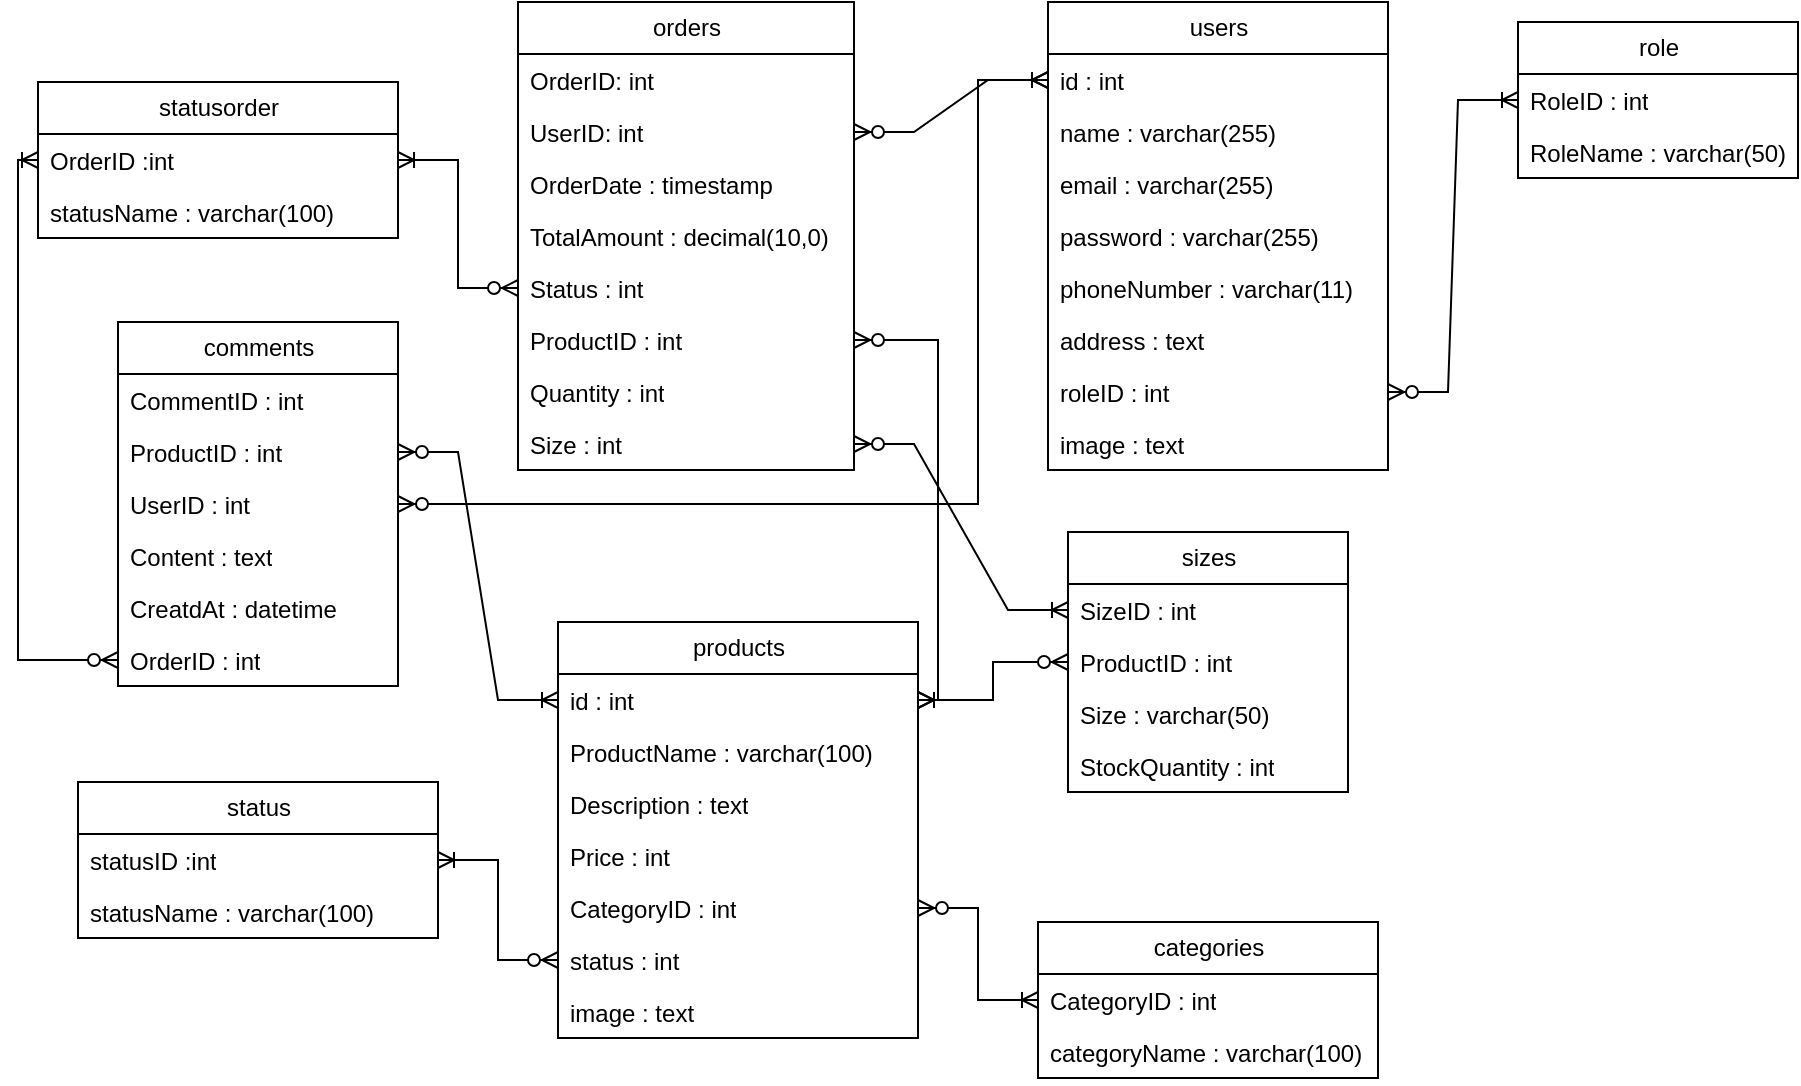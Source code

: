 <mxfile version="25.0.1">
  <diagram name="Page-1" id="hGzVFW15qOxzOIAsznC4">
    <mxGraphModel dx="1167" dy="632" grid="1" gridSize="10" guides="1" tooltips="1" connect="1" arrows="1" fold="1" page="1" pageScale="1" pageWidth="850" pageHeight="1100" background="#ffffff" math="0" shadow="0">
      <root>
        <mxCell id="0" />
        <mxCell id="1" parent="0" />
        <mxCell id="VLxWvRIEvz5_RPVV5BwK-1" value="products" style="swimlane;fontStyle=0;childLayout=stackLayout;horizontal=1;startSize=26;fillColor=none;horizontalStack=0;resizeParent=1;resizeParentMax=0;resizeLast=0;collapsible=1;marginBottom=0;html=1;" vertex="1" parent="1">
          <mxGeometry x="300" y="530" width="180" height="208" as="geometry">
            <mxRectangle x="-810" y="570" width="90" height="30" as="alternateBounds" />
          </mxGeometry>
        </mxCell>
        <mxCell id="VLxWvRIEvz5_RPVV5BwK-2" value="id : int" style="text;strokeColor=none;fillColor=none;align=left;verticalAlign=top;spacingLeft=4;spacingRight=4;overflow=hidden;rotatable=0;points=[[0,0.5],[1,0.5]];portConstraint=eastwest;whiteSpace=wrap;html=1;" vertex="1" parent="VLxWvRIEvz5_RPVV5BwK-1">
          <mxGeometry y="26" width="180" height="26" as="geometry" />
        </mxCell>
        <mxCell id="VLxWvRIEvz5_RPVV5BwK-3" value="ProductName : varchar(100)" style="text;strokeColor=none;fillColor=none;align=left;verticalAlign=top;spacingLeft=4;spacingRight=4;overflow=hidden;rotatable=0;points=[[0,0.5],[1,0.5]];portConstraint=eastwest;whiteSpace=wrap;html=1;" vertex="1" parent="VLxWvRIEvz5_RPVV5BwK-1">
          <mxGeometry y="52" width="180" height="26" as="geometry" />
        </mxCell>
        <mxCell id="VLxWvRIEvz5_RPVV5BwK-4" value="Description : text" style="text;strokeColor=none;fillColor=none;align=left;verticalAlign=top;spacingLeft=4;spacingRight=4;overflow=hidden;rotatable=0;points=[[0,0.5],[1,0.5]];portConstraint=eastwest;whiteSpace=wrap;html=1;" vertex="1" parent="VLxWvRIEvz5_RPVV5BwK-1">
          <mxGeometry y="78" width="180" height="26" as="geometry" />
        </mxCell>
        <mxCell id="VLxWvRIEvz5_RPVV5BwK-5" value="Price : int" style="text;strokeColor=none;fillColor=none;align=left;verticalAlign=top;spacingLeft=4;spacingRight=4;overflow=hidden;rotatable=0;points=[[0,0.5],[1,0.5]];portConstraint=eastwest;whiteSpace=wrap;html=1;" vertex="1" parent="VLxWvRIEvz5_RPVV5BwK-1">
          <mxGeometry y="104" width="180" height="26" as="geometry" />
        </mxCell>
        <mxCell id="VLxWvRIEvz5_RPVV5BwK-6" value="CategoryID : int" style="text;strokeColor=none;fillColor=none;align=left;verticalAlign=top;spacingLeft=4;spacingRight=4;overflow=hidden;rotatable=0;points=[[0,0.5],[1,0.5]];portConstraint=eastwest;whiteSpace=wrap;html=1;" vertex="1" parent="VLxWvRIEvz5_RPVV5BwK-1">
          <mxGeometry y="130" width="180" height="26" as="geometry" />
        </mxCell>
        <mxCell id="VLxWvRIEvz5_RPVV5BwK-7" value="status : int" style="text;strokeColor=none;fillColor=none;align=left;verticalAlign=top;spacingLeft=4;spacingRight=4;overflow=hidden;rotatable=0;points=[[0,0.5],[1,0.5]];portConstraint=eastwest;whiteSpace=wrap;html=1;" vertex="1" parent="VLxWvRIEvz5_RPVV5BwK-1">
          <mxGeometry y="156" width="180" height="26" as="geometry" />
        </mxCell>
        <mxCell id="VLxWvRIEvz5_RPVV5BwK-8" value="image : text" style="text;strokeColor=none;fillColor=none;align=left;verticalAlign=top;spacingLeft=4;spacingRight=4;overflow=hidden;rotatable=0;points=[[0,0.5],[1,0.5]];portConstraint=eastwest;whiteSpace=wrap;html=1;" vertex="1" parent="VLxWvRIEvz5_RPVV5BwK-1">
          <mxGeometry y="182" width="180" height="26" as="geometry" />
        </mxCell>
        <mxCell id="VLxWvRIEvz5_RPVV5BwK-9" value="orders" style="swimlane;fontStyle=0;childLayout=stackLayout;horizontal=1;startSize=26;fillColor=none;horizontalStack=0;resizeParent=1;resizeParentMax=0;resizeLast=0;collapsible=1;marginBottom=0;html=1;" vertex="1" parent="1">
          <mxGeometry x="280" y="220" width="168" height="234" as="geometry" />
        </mxCell>
        <mxCell id="VLxWvRIEvz5_RPVV5BwK-10" value="OrderID: int" style="text;strokeColor=none;fillColor=none;align=left;verticalAlign=top;spacingLeft=4;spacingRight=4;overflow=hidden;rotatable=0;points=[[0,0.5],[1,0.5]];portConstraint=eastwest;whiteSpace=wrap;html=1;" vertex="1" parent="VLxWvRIEvz5_RPVV5BwK-9">
          <mxGeometry y="26" width="168" height="26" as="geometry" />
        </mxCell>
        <mxCell id="VLxWvRIEvz5_RPVV5BwK-11" value="UserID: int" style="text;strokeColor=none;fillColor=none;align=left;verticalAlign=top;spacingLeft=4;spacingRight=4;overflow=hidden;rotatable=0;points=[[0,0.5],[1,0.5]];portConstraint=eastwest;whiteSpace=wrap;html=1;" vertex="1" parent="VLxWvRIEvz5_RPVV5BwK-9">
          <mxGeometry y="52" width="168" height="26" as="geometry" />
        </mxCell>
        <mxCell id="VLxWvRIEvz5_RPVV5BwK-12" value="OrderDate : timestamp" style="text;strokeColor=none;fillColor=none;align=left;verticalAlign=top;spacingLeft=4;spacingRight=4;overflow=hidden;rotatable=0;points=[[0,0.5],[1,0.5]];portConstraint=eastwest;whiteSpace=wrap;html=1;" vertex="1" parent="VLxWvRIEvz5_RPVV5BwK-9">
          <mxGeometry y="78" width="168" height="26" as="geometry" />
        </mxCell>
        <mxCell id="VLxWvRIEvz5_RPVV5BwK-13" value="TotalAmount : decimal(10,0)" style="text;strokeColor=none;fillColor=none;align=left;verticalAlign=top;spacingLeft=4;spacingRight=4;overflow=hidden;rotatable=0;points=[[0,0.5],[1,0.5]];portConstraint=eastwest;whiteSpace=wrap;html=1;" vertex="1" parent="VLxWvRIEvz5_RPVV5BwK-9">
          <mxGeometry y="104" width="168" height="26" as="geometry" />
        </mxCell>
        <mxCell id="VLxWvRIEvz5_RPVV5BwK-14" value="Status : int&amp;nbsp;" style="text;strokeColor=none;fillColor=none;align=left;verticalAlign=top;spacingLeft=4;spacingRight=4;overflow=hidden;rotatable=0;points=[[0,0.5],[1,0.5]];portConstraint=eastwest;whiteSpace=wrap;html=1;" vertex="1" parent="VLxWvRIEvz5_RPVV5BwK-9">
          <mxGeometry y="130" width="168" height="26" as="geometry" />
        </mxCell>
        <mxCell id="VLxWvRIEvz5_RPVV5BwK-15" value="ProductID : int" style="text;strokeColor=none;fillColor=none;align=left;verticalAlign=top;spacingLeft=4;spacingRight=4;overflow=hidden;rotatable=0;points=[[0,0.5],[1,0.5]];portConstraint=eastwest;whiteSpace=wrap;html=1;" vertex="1" parent="VLxWvRIEvz5_RPVV5BwK-9">
          <mxGeometry y="156" width="168" height="26" as="geometry" />
        </mxCell>
        <mxCell id="VLxWvRIEvz5_RPVV5BwK-16" value="Quantity : int" style="text;strokeColor=none;fillColor=none;align=left;verticalAlign=top;spacingLeft=4;spacingRight=4;overflow=hidden;rotatable=0;points=[[0,0.5],[1,0.5]];portConstraint=eastwest;whiteSpace=wrap;html=1;" vertex="1" parent="VLxWvRIEvz5_RPVV5BwK-9">
          <mxGeometry y="182" width="168" height="26" as="geometry" />
        </mxCell>
        <mxCell id="VLxWvRIEvz5_RPVV5BwK-17" value="Size : int" style="text;strokeColor=none;fillColor=none;align=left;verticalAlign=top;spacingLeft=4;spacingRight=4;overflow=hidden;rotatable=0;points=[[0,0.5],[1,0.5]];portConstraint=eastwest;whiteSpace=wrap;html=1;" vertex="1" parent="VLxWvRIEvz5_RPVV5BwK-9">
          <mxGeometry y="208" width="168" height="26" as="geometry" />
        </mxCell>
        <mxCell id="VLxWvRIEvz5_RPVV5BwK-18" value="statusorder" style="swimlane;fontStyle=0;childLayout=stackLayout;horizontal=1;startSize=26;fillColor=none;horizontalStack=0;resizeParent=1;resizeParentMax=0;resizeLast=0;collapsible=1;marginBottom=0;html=1;" vertex="1" parent="1">
          <mxGeometry x="40" y="260" width="180" height="78" as="geometry" />
        </mxCell>
        <mxCell id="VLxWvRIEvz5_RPVV5BwK-19" value="OrderID :int" style="text;strokeColor=none;fillColor=none;align=left;verticalAlign=top;spacingLeft=4;spacingRight=4;overflow=hidden;rotatable=0;points=[[0,0.5],[1,0.5]];portConstraint=eastwest;whiteSpace=wrap;html=1;" vertex="1" parent="VLxWvRIEvz5_RPVV5BwK-18">
          <mxGeometry y="26" width="180" height="26" as="geometry" />
        </mxCell>
        <mxCell id="VLxWvRIEvz5_RPVV5BwK-20" value="statusName : varchar(100)" style="text;strokeColor=none;fillColor=none;align=left;verticalAlign=top;spacingLeft=4;spacingRight=4;overflow=hidden;rotatable=0;points=[[0,0.5],[1,0.5]];portConstraint=eastwest;whiteSpace=wrap;html=1;" vertex="1" parent="VLxWvRIEvz5_RPVV5BwK-18">
          <mxGeometry y="52" width="180" height="26" as="geometry" />
        </mxCell>
        <mxCell id="VLxWvRIEvz5_RPVV5BwK-21" value="status" style="swimlane;fontStyle=0;childLayout=stackLayout;horizontal=1;startSize=26;fillColor=none;horizontalStack=0;resizeParent=1;resizeParentMax=0;resizeLast=0;collapsible=1;marginBottom=0;html=1;" vertex="1" parent="1">
          <mxGeometry x="60" y="610" width="180" height="78" as="geometry" />
        </mxCell>
        <mxCell id="VLxWvRIEvz5_RPVV5BwK-22" value="statusID :int" style="text;strokeColor=none;fillColor=none;align=left;verticalAlign=top;spacingLeft=4;spacingRight=4;overflow=hidden;rotatable=0;points=[[0,0.5],[1,0.5]];portConstraint=eastwest;whiteSpace=wrap;html=1;" vertex="1" parent="VLxWvRIEvz5_RPVV5BwK-21">
          <mxGeometry y="26" width="180" height="26" as="geometry" />
        </mxCell>
        <mxCell id="VLxWvRIEvz5_RPVV5BwK-23" value="statusName : varchar(100)" style="text;strokeColor=none;fillColor=none;align=left;verticalAlign=top;spacingLeft=4;spacingRight=4;overflow=hidden;rotatable=0;points=[[0,0.5],[1,0.5]];portConstraint=eastwest;whiteSpace=wrap;html=1;" vertex="1" parent="VLxWvRIEvz5_RPVV5BwK-21">
          <mxGeometry y="52" width="180" height="26" as="geometry" />
        </mxCell>
        <mxCell id="VLxWvRIEvz5_RPVV5BwK-24" value="users" style="swimlane;fontStyle=0;childLayout=stackLayout;horizontal=1;startSize=26;fillColor=none;horizontalStack=0;resizeParent=1;resizeParentMax=0;resizeLast=0;collapsible=1;marginBottom=0;html=1;" vertex="1" parent="1">
          <mxGeometry x="545" y="220" width="170" height="234" as="geometry" />
        </mxCell>
        <mxCell id="VLxWvRIEvz5_RPVV5BwK-25" value="id : int" style="text;strokeColor=none;fillColor=none;align=left;verticalAlign=top;spacingLeft=4;spacingRight=4;overflow=hidden;rotatable=0;points=[[0,0.5],[1,0.5]];portConstraint=eastwest;whiteSpace=wrap;html=1;" vertex="1" parent="VLxWvRIEvz5_RPVV5BwK-24">
          <mxGeometry y="26" width="170" height="26" as="geometry" />
        </mxCell>
        <mxCell id="VLxWvRIEvz5_RPVV5BwK-26" value="name : varchar(255)" style="text;strokeColor=none;fillColor=none;align=left;verticalAlign=top;spacingLeft=4;spacingRight=4;overflow=hidden;rotatable=0;points=[[0,0.5],[1,0.5]];portConstraint=eastwest;whiteSpace=wrap;html=1;" vertex="1" parent="VLxWvRIEvz5_RPVV5BwK-24">
          <mxGeometry y="52" width="170" height="26" as="geometry" />
        </mxCell>
        <mxCell id="VLxWvRIEvz5_RPVV5BwK-27" value="email : varchar(255)" style="text;strokeColor=none;fillColor=none;align=left;verticalAlign=top;spacingLeft=4;spacingRight=4;overflow=hidden;rotatable=0;points=[[0,0.5],[1,0.5]];portConstraint=eastwest;whiteSpace=wrap;html=1;" vertex="1" parent="VLxWvRIEvz5_RPVV5BwK-24">
          <mxGeometry y="78" width="170" height="26" as="geometry" />
        </mxCell>
        <mxCell id="VLxWvRIEvz5_RPVV5BwK-28" value="password : varchar(255)" style="text;strokeColor=none;fillColor=none;align=left;verticalAlign=top;spacingLeft=4;spacingRight=4;overflow=hidden;rotatable=0;points=[[0,0.5],[1,0.5]];portConstraint=eastwest;whiteSpace=wrap;html=1;" vertex="1" parent="VLxWvRIEvz5_RPVV5BwK-24">
          <mxGeometry y="104" width="170" height="26" as="geometry" />
        </mxCell>
        <mxCell id="VLxWvRIEvz5_RPVV5BwK-29" value="phoneNumber : varchar(11)" style="text;strokeColor=none;fillColor=none;align=left;verticalAlign=top;spacingLeft=4;spacingRight=4;overflow=hidden;rotatable=0;points=[[0,0.5],[1,0.5]];portConstraint=eastwest;whiteSpace=wrap;html=1;" vertex="1" parent="VLxWvRIEvz5_RPVV5BwK-24">
          <mxGeometry y="130" width="170" height="26" as="geometry" />
        </mxCell>
        <mxCell id="VLxWvRIEvz5_RPVV5BwK-30" value="address : text" style="text;strokeColor=none;fillColor=none;align=left;verticalAlign=top;spacingLeft=4;spacingRight=4;overflow=hidden;rotatable=0;points=[[0,0.5],[1,0.5]];portConstraint=eastwest;whiteSpace=wrap;html=1;" vertex="1" parent="VLxWvRIEvz5_RPVV5BwK-24">
          <mxGeometry y="156" width="170" height="26" as="geometry" />
        </mxCell>
        <mxCell id="VLxWvRIEvz5_RPVV5BwK-31" value="roleID : int" style="text;strokeColor=none;fillColor=none;align=left;verticalAlign=top;spacingLeft=4;spacingRight=4;overflow=hidden;rotatable=0;points=[[0,0.5],[1,0.5]];portConstraint=eastwest;whiteSpace=wrap;html=1;" vertex="1" parent="VLxWvRIEvz5_RPVV5BwK-24">
          <mxGeometry y="182" width="170" height="26" as="geometry" />
        </mxCell>
        <mxCell id="VLxWvRIEvz5_RPVV5BwK-32" value="image : text" style="text;strokeColor=none;fillColor=none;align=left;verticalAlign=top;spacingLeft=4;spacingRight=4;overflow=hidden;rotatable=0;points=[[0,0.5],[1,0.5]];portConstraint=eastwest;whiteSpace=wrap;html=1;" vertex="1" parent="VLxWvRIEvz5_RPVV5BwK-24">
          <mxGeometry y="208" width="170" height="26" as="geometry" />
        </mxCell>
        <mxCell id="VLxWvRIEvz5_RPVV5BwK-33" value="sizes" style="swimlane;fontStyle=0;childLayout=stackLayout;horizontal=1;startSize=26;fillColor=none;horizontalStack=0;resizeParent=1;resizeParentMax=0;resizeLast=0;collapsible=1;marginBottom=0;html=1;" vertex="1" parent="1">
          <mxGeometry x="555" y="485" width="140" height="130" as="geometry" />
        </mxCell>
        <mxCell id="VLxWvRIEvz5_RPVV5BwK-34" value="SizeID : int&amp;nbsp;" style="text;strokeColor=none;fillColor=none;align=left;verticalAlign=top;spacingLeft=4;spacingRight=4;overflow=hidden;rotatable=0;points=[[0,0.5],[1,0.5]];portConstraint=eastwest;whiteSpace=wrap;html=1;" vertex="1" parent="VLxWvRIEvz5_RPVV5BwK-33">
          <mxGeometry y="26" width="140" height="26" as="geometry" />
        </mxCell>
        <mxCell id="VLxWvRIEvz5_RPVV5BwK-35" value="ProductID : int&amp;nbsp;" style="text;strokeColor=none;fillColor=none;align=left;verticalAlign=top;spacingLeft=4;spacingRight=4;overflow=hidden;rotatable=0;points=[[0,0.5],[1,0.5]];portConstraint=eastwest;whiteSpace=wrap;html=1;" vertex="1" parent="VLxWvRIEvz5_RPVV5BwK-33">
          <mxGeometry y="52" width="140" height="26" as="geometry" />
        </mxCell>
        <mxCell id="VLxWvRIEvz5_RPVV5BwK-36" value="Size : varchar(50)" style="text;strokeColor=none;fillColor=none;align=left;verticalAlign=top;spacingLeft=4;spacingRight=4;overflow=hidden;rotatable=0;points=[[0,0.5],[1,0.5]];portConstraint=eastwest;whiteSpace=wrap;html=1;" vertex="1" parent="VLxWvRIEvz5_RPVV5BwK-33">
          <mxGeometry y="78" width="140" height="26" as="geometry" />
        </mxCell>
        <mxCell id="VLxWvRIEvz5_RPVV5BwK-37" value="StockQuantity : int" style="text;strokeColor=none;fillColor=none;align=left;verticalAlign=top;spacingLeft=4;spacingRight=4;overflow=hidden;rotatable=0;points=[[0,0.5],[1,0.5]];portConstraint=eastwest;whiteSpace=wrap;html=1;" vertex="1" parent="VLxWvRIEvz5_RPVV5BwK-33">
          <mxGeometry y="104" width="140" height="26" as="geometry" />
        </mxCell>
        <mxCell id="VLxWvRIEvz5_RPVV5BwK-38" value="categories" style="swimlane;fontStyle=0;childLayout=stackLayout;horizontal=1;startSize=26;fillColor=none;horizontalStack=0;resizeParent=1;resizeParentMax=0;resizeLast=0;collapsible=1;marginBottom=0;html=1;" vertex="1" parent="1">
          <mxGeometry x="540" y="680" width="170" height="78" as="geometry" />
        </mxCell>
        <mxCell id="VLxWvRIEvz5_RPVV5BwK-39" value="CategoryID : int" style="text;strokeColor=none;fillColor=none;align=left;verticalAlign=top;spacingLeft=4;spacingRight=4;overflow=hidden;rotatable=0;points=[[0,0.5],[1,0.5]];portConstraint=eastwest;whiteSpace=wrap;html=1;" vertex="1" parent="VLxWvRIEvz5_RPVV5BwK-38">
          <mxGeometry y="26" width="170" height="26" as="geometry" />
        </mxCell>
        <mxCell id="VLxWvRIEvz5_RPVV5BwK-40" value="categoryName : varchar(100)" style="text;strokeColor=none;fillColor=none;align=left;verticalAlign=top;spacingLeft=4;spacingRight=4;overflow=hidden;rotatable=0;points=[[0,0.5],[1,0.5]];portConstraint=eastwest;whiteSpace=wrap;html=1;" vertex="1" parent="VLxWvRIEvz5_RPVV5BwK-38">
          <mxGeometry y="52" width="170" height="26" as="geometry" />
        </mxCell>
        <mxCell id="VLxWvRIEvz5_RPVV5BwK-41" value="role" style="swimlane;fontStyle=0;childLayout=stackLayout;horizontal=1;startSize=26;fillColor=none;horizontalStack=0;resizeParent=1;resizeParentMax=0;resizeLast=0;collapsible=1;marginBottom=0;html=1;" vertex="1" parent="1">
          <mxGeometry x="780" y="230" width="140" height="78" as="geometry" />
        </mxCell>
        <mxCell id="VLxWvRIEvz5_RPVV5BwK-42" value="RoleID : int" style="text;strokeColor=none;fillColor=none;align=left;verticalAlign=top;spacingLeft=4;spacingRight=4;overflow=hidden;rotatable=0;points=[[0,0.5],[1,0.5]];portConstraint=eastwest;whiteSpace=wrap;html=1;" vertex="1" parent="VLxWvRIEvz5_RPVV5BwK-41">
          <mxGeometry y="26" width="140" height="26" as="geometry" />
        </mxCell>
        <mxCell id="VLxWvRIEvz5_RPVV5BwK-43" value="RoleName : varchar(50)" style="text;strokeColor=none;fillColor=none;align=left;verticalAlign=top;spacingLeft=4;spacingRight=4;overflow=hidden;rotatable=0;points=[[0,0.5],[1,0.5]];portConstraint=eastwest;whiteSpace=wrap;html=1;" vertex="1" parent="VLxWvRIEvz5_RPVV5BwK-41">
          <mxGeometry y="52" width="140" height="26" as="geometry" />
        </mxCell>
        <mxCell id="VLxWvRIEvz5_RPVV5BwK-44" value="comments" style="swimlane;fontStyle=0;childLayout=stackLayout;horizontal=1;startSize=26;fillColor=none;horizontalStack=0;resizeParent=1;resizeParentMax=0;resizeLast=0;collapsible=1;marginBottom=0;html=1;" vertex="1" parent="1">
          <mxGeometry x="80" y="380" width="140" height="182" as="geometry" />
        </mxCell>
        <mxCell id="VLxWvRIEvz5_RPVV5BwK-45" value="CommentID : int" style="text;strokeColor=none;fillColor=none;align=left;verticalAlign=top;spacingLeft=4;spacingRight=4;overflow=hidden;rotatable=0;points=[[0,0.5],[1,0.5]];portConstraint=eastwest;whiteSpace=wrap;html=1;" vertex="1" parent="VLxWvRIEvz5_RPVV5BwK-44">
          <mxGeometry y="26" width="140" height="26" as="geometry" />
        </mxCell>
        <mxCell id="VLxWvRIEvz5_RPVV5BwK-46" value="ProductID : int" style="text;strokeColor=none;fillColor=none;align=left;verticalAlign=top;spacingLeft=4;spacingRight=4;overflow=hidden;rotatable=0;points=[[0,0.5],[1,0.5]];portConstraint=eastwest;whiteSpace=wrap;html=1;" vertex="1" parent="VLxWvRIEvz5_RPVV5BwK-44">
          <mxGeometry y="52" width="140" height="26" as="geometry" />
        </mxCell>
        <mxCell id="VLxWvRIEvz5_RPVV5BwK-47" value="UserID : int" style="text;strokeColor=none;fillColor=none;align=left;verticalAlign=top;spacingLeft=4;spacingRight=4;overflow=hidden;rotatable=0;points=[[0,0.5],[1,0.5]];portConstraint=eastwest;whiteSpace=wrap;html=1;" vertex="1" parent="VLxWvRIEvz5_RPVV5BwK-44">
          <mxGeometry y="78" width="140" height="26" as="geometry" />
        </mxCell>
        <mxCell id="VLxWvRIEvz5_RPVV5BwK-48" value="Content : text" style="text;strokeColor=none;fillColor=none;align=left;verticalAlign=top;spacingLeft=4;spacingRight=4;overflow=hidden;rotatable=0;points=[[0,0.5],[1,0.5]];portConstraint=eastwest;whiteSpace=wrap;html=1;" vertex="1" parent="VLxWvRIEvz5_RPVV5BwK-44">
          <mxGeometry y="104" width="140" height="26" as="geometry" />
        </mxCell>
        <mxCell id="VLxWvRIEvz5_RPVV5BwK-49" value="CreatdAt : datetime" style="text;strokeColor=none;fillColor=none;align=left;verticalAlign=top;spacingLeft=4;spacingRight=4;overflow=hidden;rotatable=0;points=[[0,0.5],[1,0.5]];portConstraint=eastwest;whiteSpace=wrap;html=1;" vertex="1" parent="VLxWvRIEvz5_RPVV5BwK-44">
          <mxGeometry y="130" width="140" height="26" as="geometry" />
        </mxCell>
        <mxCell id="VLxWvRIEvz5_RPVV5BwK-50" value="OrderID : int" style="text;strokeColor=none;fillColor=none;align=left;verticalAlign=top;spacingLeft=4;spacingRight=4;overflow=hidden;rotatable=0;points=[[0,0.5],[1,0.5]];portConstraint=eastwest;whiteSpace=wrap;html=1;" vertex="1" parent="VLxWvRIEvz5_RPVV5BwK-44">
          <mxGeometry y="156" width="140" height="26" as="geometry" />
        </mxCell>
        <mxCell id="VLxWvRIEvz5_RPVV5BwK-51" value="" style="edgeStyle=orthogonalEdgeStyle;fontSize=12;html=1;endArrow=ERoneToMany;startArrow=ERzeroToMany;rounded=0;entryX=0;entryY=0.5;entryDx=0;entryDy=0;exitX=0;exitY=0.5;exitDx=0;exitDy=0;" edge="1" parent="1" source="VLxWvRIEvz5_RPVV5BwK-50" target="VLxWvRIEvz5_RPVV5BwK-19">
          <mxGeometry width="100" height="100" relative="1" as="geometry">
            <mxPoint x="310" y="500" as="sourcePoint" />
            <mxPoint x="410" y="400" as="targetPoint" />
          </mxGeometry>
        </mxCell>
        <mxCell id="VLxWvRIEvz5_RPVV5BwK-52" value="" style="edgeStyle=entityRelationEdgeStyle;fontSize=12;html=1;endArrow=ERoneToMany;startArrow=ERzeroToMany;rounded=0;entryX=0;entryY=0.5;entryDx=0;entryDy=0;exitX=1;exitY=0.5;exitDx=0;exitDy=0;" edge="1" parent="1" source="VLxWvRIEvz5_RPVV5BwK-46" target="VLxWvRIEvz5_RPVV5BwK-2">
          <mxGeometry width="100" height="100" relative="1" as="geometry">
            <mxPoint x="310" y="500" as="sourcePoint" />
            <mxPoint x="410" y="400" as="targetPoint" />
          </mxGeometry>
        </mxCell>
        <mxCell id="VLxWvRIEvz5_RPVV5BwK-53" value="" style="edgeStyle=entityRelationEdgeStyle;fontSize=12;html=1;endArrow=ERoneToMany;startArrow=ERzeroToMany;rounded=0;exitX=0;exitY=0.5;exitDx=0;exitDy=0;entryX=1;entryY=0.5;entryDx=0;entryDy=0;" edge="1" parent="1" source="VLxWvRIEvz5_RPVV5BwK-7" target="VLxWvRIEvz5_RPVV5BwK-22">
          <mxGeometry width="100" height="100" relative="1" as="geometry">
            <mxPoint x="310" y="500" as="sourcePoint" />
            <mxPoint x="410" y="400" as="targetPoint" />
          </mxGeometry>
        </mxCell>
        <mxCell id="VLxWvRIEvz5_RPVV5BwK-54" value="" style="edgeStyle=entityRelationEdgeStyle;fontSize=12;html=1;endArrow=ERoneToMany;startArrow=ERzeroToMany;rounded=0;exitX=1;exitY=0.5;exitDx=0;exitDy=0;" edge="1" parent="1" source="VLxWvRIEvz5_RPVV5BwK-6" target="VLxWvRIEvz5_RPVV5BwK-39">
          <mxGeometry width="100" height="100" relative="1" as="geometry">
            <mxPoint x="310" y="500" as="sourcePoint" />
            <mxPoint x="410" y="400" as="targetPoint" />
          </mxGeometry>
        </mxCell>
        <mxCell id="VLxWvRIEvz5_RPVV5BwK-55" value="" style="edgeStyle=entityRelationEdgeStyle;fontSize=12;html=1;endArrow=ERoneToMany;startArrow=ERzeroToMany;rounded=0;entryX=1;entryY=0.5;entryDx=0;entryDy=0;exitX=0;exitY=0.5;exitDx=0;exitDy=0;" edge="1" parent="1" source="VLxWvRIEvz5_RPVV5BwK-14" target="VLxWvRIEvz5_RPVV5BwK-19">
          <mxGeometry width="100" height="100" relative="1" as="geometry">
            <mxPoint x="310" y="500" as="sourcePoint" />
            <mxPoint x="410" y="400" as="targetPoint" />
          </mxGeometry>
        </mxCell>
        <mxCell id="VLxWvRIEvz5_RPVV5BwK-56" value="" style="edgeStyle=orthogonalEdgeStyle;fontSize=12;html=1;endArrow=ERoneToMany;startArrow=ERzeroToMany;rounded=0;exitX=1;exitY=0.5;exitDx=0;exitDy=0;entryX=0;entryY=0.5;entryDx=0;entryDy=0;" edge="1" parent="1" source="VLxWvRIEvz5_RPVV5BwK-47" target="VLxWvRIEvz5_RPVV5BwK-25">
          <mxGeometry width="100" height="100" relative="1" as="geometry">
            <mxPoint x="310" y="500" as="sourcePoint" />
            <mxPoint x="500" y="200" as="targetPoint" />
            <Array as="points">
              <mxPoint x="510" y="471" />
              <mxPoint x="510" y="259" />
            </Array>
          </mxGeometry>
        </mxCell>
        <mxCell id="VLxWvRIEvz5_RPVV5BwK-57" value="" style="edgeStyle=entityRelationEdgeStyle;fontSize=12;html=1;endArrow=ERoneToMany;startArrow=ERzeroToMany;rounded=0;exitX=1;exitY=0.5;exitDx=0;exitDy=0;entryX=0;entryY=0.5;entryDx=0;entryDy=0;" edge="1" parent="1" source="VLxWvRIEvz5_RPVV5BwK-11" target="VLxWvRIEvz5_RPVV5BwK-25">
          <mxGeometry width="100" height="100" relative="1" as="geometry">
            <mxPoint x="310" y="500" as="sourcePoint" />
            <mxPoint x="540" y="260" as="targetPoint" />
          </mxGeometry>
        </mxCell>
        <mxCell id="VLxWvRIEvz5_RPVV5BwK-58" value="" style="edgeStyle=entityRelationEdgeStyle;fontSize=12;html=1;endArrow=ERoneToMany;startArrow=ERzeroToMany;rounded=0;exitX=1;exitY=0.5;exitDx=0;exitDy=0;entryX=0;entryY=0.5;entryDx=0;entryDy=0;" edge="1" parent="1" source="VLxWvRIEvz5_RPVV5BwK-31" target="VLxWvRIEvz5_RPVV5BwK-42">
          <mxGeometry width="100" height="100" relative="1" as="geometry">
            <mxPoint x="310" y="500" as="sourcePoint" />
            <mxPoint x="410" y="400" as="targetPoint" />
          </mxGeometry>
        </mxCell>
        <mxCell id="VLxWvRIEvz5_RPVV5BwK-59" value="" style="edgeStyle=entityRelationEdgeStyle;fontSize=12;html=1;endArrow=ERoneToMany;startArrow=ERzeroToMany;rounded=0;exitX=1;exitY=0.5;exitDx=0;exitDy=0;entryX=0;entryY=0.5;entryDx=0;entryDy=0;" edge="1" parent="1" source="VLxWvRIEvz5_RPVV5BwK-17" target="VLxWvRIEvz5_RPVV5BwK-34">
          <mxGeometry width="100" height="100" relative="1" as="geometry">
            <mxPoint x="310" y="500" as="sourcePoint" />
            <mxPoint x="410" y="400" as="targetPoint" />
          </mxGeometry>
        </mxCell>
        <mxCell id="VLxWvRIEvz5_RPVV5BwK-60" value="" style="edgeStyle=orthogonalEdgeStyle;fontSize=12;html=1;endArrow=ERoneToMany;startArrow=ERzeroToMany;rounded=0;exitX=0;exitY=0.5;exitDx=0;exitDy=0;entryX=1;entryY=0.5;entryDx=0;entryDy=0;" edge="1" parent="1" source="VLxWvRIEvz5_RPVV5BwK-35" target="VLxWvRIEvz5_RPVV5BwK-2">
          <mxGeometry width="100" height="100" relative="1" as="geometry">
            <mxPoint x="310" y="500" as="sourcePoint" />
            <mxPoint x="410" y="400" as="targetPoint" />
          </mxGeometry>
        </mxCell>
        <mxCell id="VLxWvRIEvz5_RPVV5BwK-61" value="" style="edgeStyle=orthogonalEdgeStyle;fontSize=12;html=1;endArrow=ERoneToMany;startArrow=ERzeroToMany;rounded=0;entryX=1;entryY=0.5;entryDx=0;entryDy=0;exitX=1;exitY=0.5;exitDx=0;exitDy=0;" edge="1" parent="1" source="VLxWvRIEvz5_RPVV5BwK-15" target="VLxWvRIEvz5_RPVV5BwK-2">
          <mxGeometry width="100" height="100" relative="1" as="geometry">
            <mxPoint x="310" y="500" as="sourcePoint" />
            <mxPoint x="410" y="400" as="targetPoint" />
          </mxGeometry>
        </mxCell>
      </root>
    </mxGraphModel>
  </diagram>
</mxfile>
